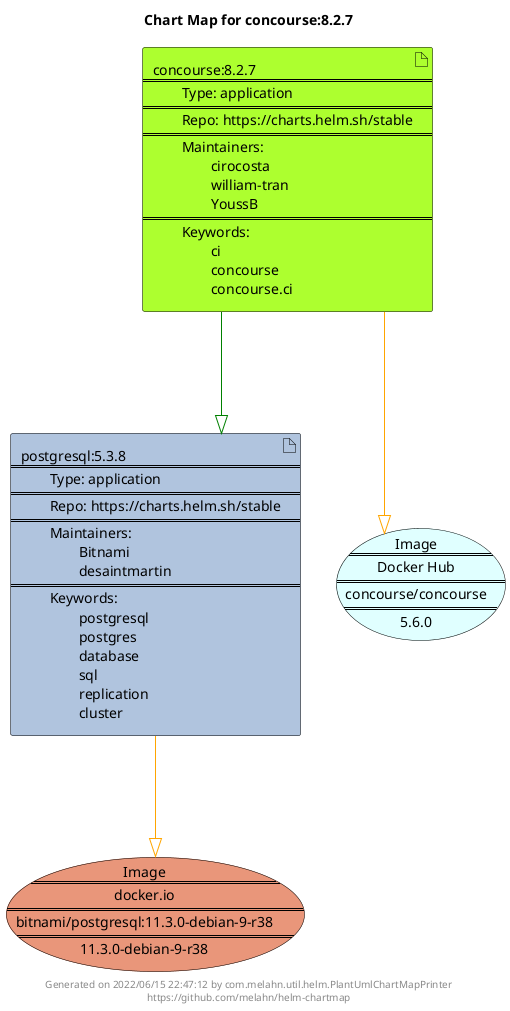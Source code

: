 @startuml
skinparam linetype ortho
skinparam backgroundColor white
skinparam usecaseBorderColor black
skinparam usecaseArrowColor LightSlateGray
skinparam artifactBorderColor black
skinparam artifactArrowColor LightSlateGray

title Chart Map for concourse:8.2.7

'There are 2 referenced Helm Charts
artifact "concourse:8.2.7\n====\n\tType: application\n====\n\tRepo: https://charts.helm.sh/stable\n====\n\tMaintainers: \n\t\tcirocosta\n\t\twilliam-tran\n\t\tYoussB\n====\n\tKeywords: \n\t\tci\n\t\tconcourse\n\t\tconcourse.ci" as concourse_8_2_7 #GreenYellow
artifact "postgresql:5.3.8\n====\n\tType: application\n====\n\tRepo: https://charts.helm.sh/stable\n====\n\tMaintainers: \n\t\tBitnami\n\t\tdesaintmartin\n====\n\tKeywords: \n\t\tpostgresql\n\t\tpostgres\n\t\tdatabase\n\t\tsql\n\t\treplication\n\t\tcluster" as postgresql_5_3_8 #LightSteelBlue

'There are 2 referenced Docker Images
usecase "Image\n====\ndocker.io\n====\nbitnami/postgresql:11.3.0-debian-9-r38\n====\n11.3.0-debian-9-r38" as docker_io_bitnami_postgresql_11_3_0_debian_9_r38 #DarkSalmon
usecase "Image\n====\nDocker Hub\n====\nconcourse/concourse\n====\n5.6.0" as concourse_concourse_5_6_0 #LightCyan

'Chart Dependencies
concourse_8_2_7--[#green]-|>postgresql_5_3_8
concourse_8_2_7--[#orange]-|>concourse_concourse_5_6_0
postgresql_5_3_8--[#orange]-|>docker_io_bitnami_postgresql_11_3_0_debian_9_r38

center footer Generated on 2022/06/15 22:47:12 by com.melahn.util.helm.PlantUmlChartMapPrinter\nhttps://github.com/melahn/helm-chartmap
@enduml
